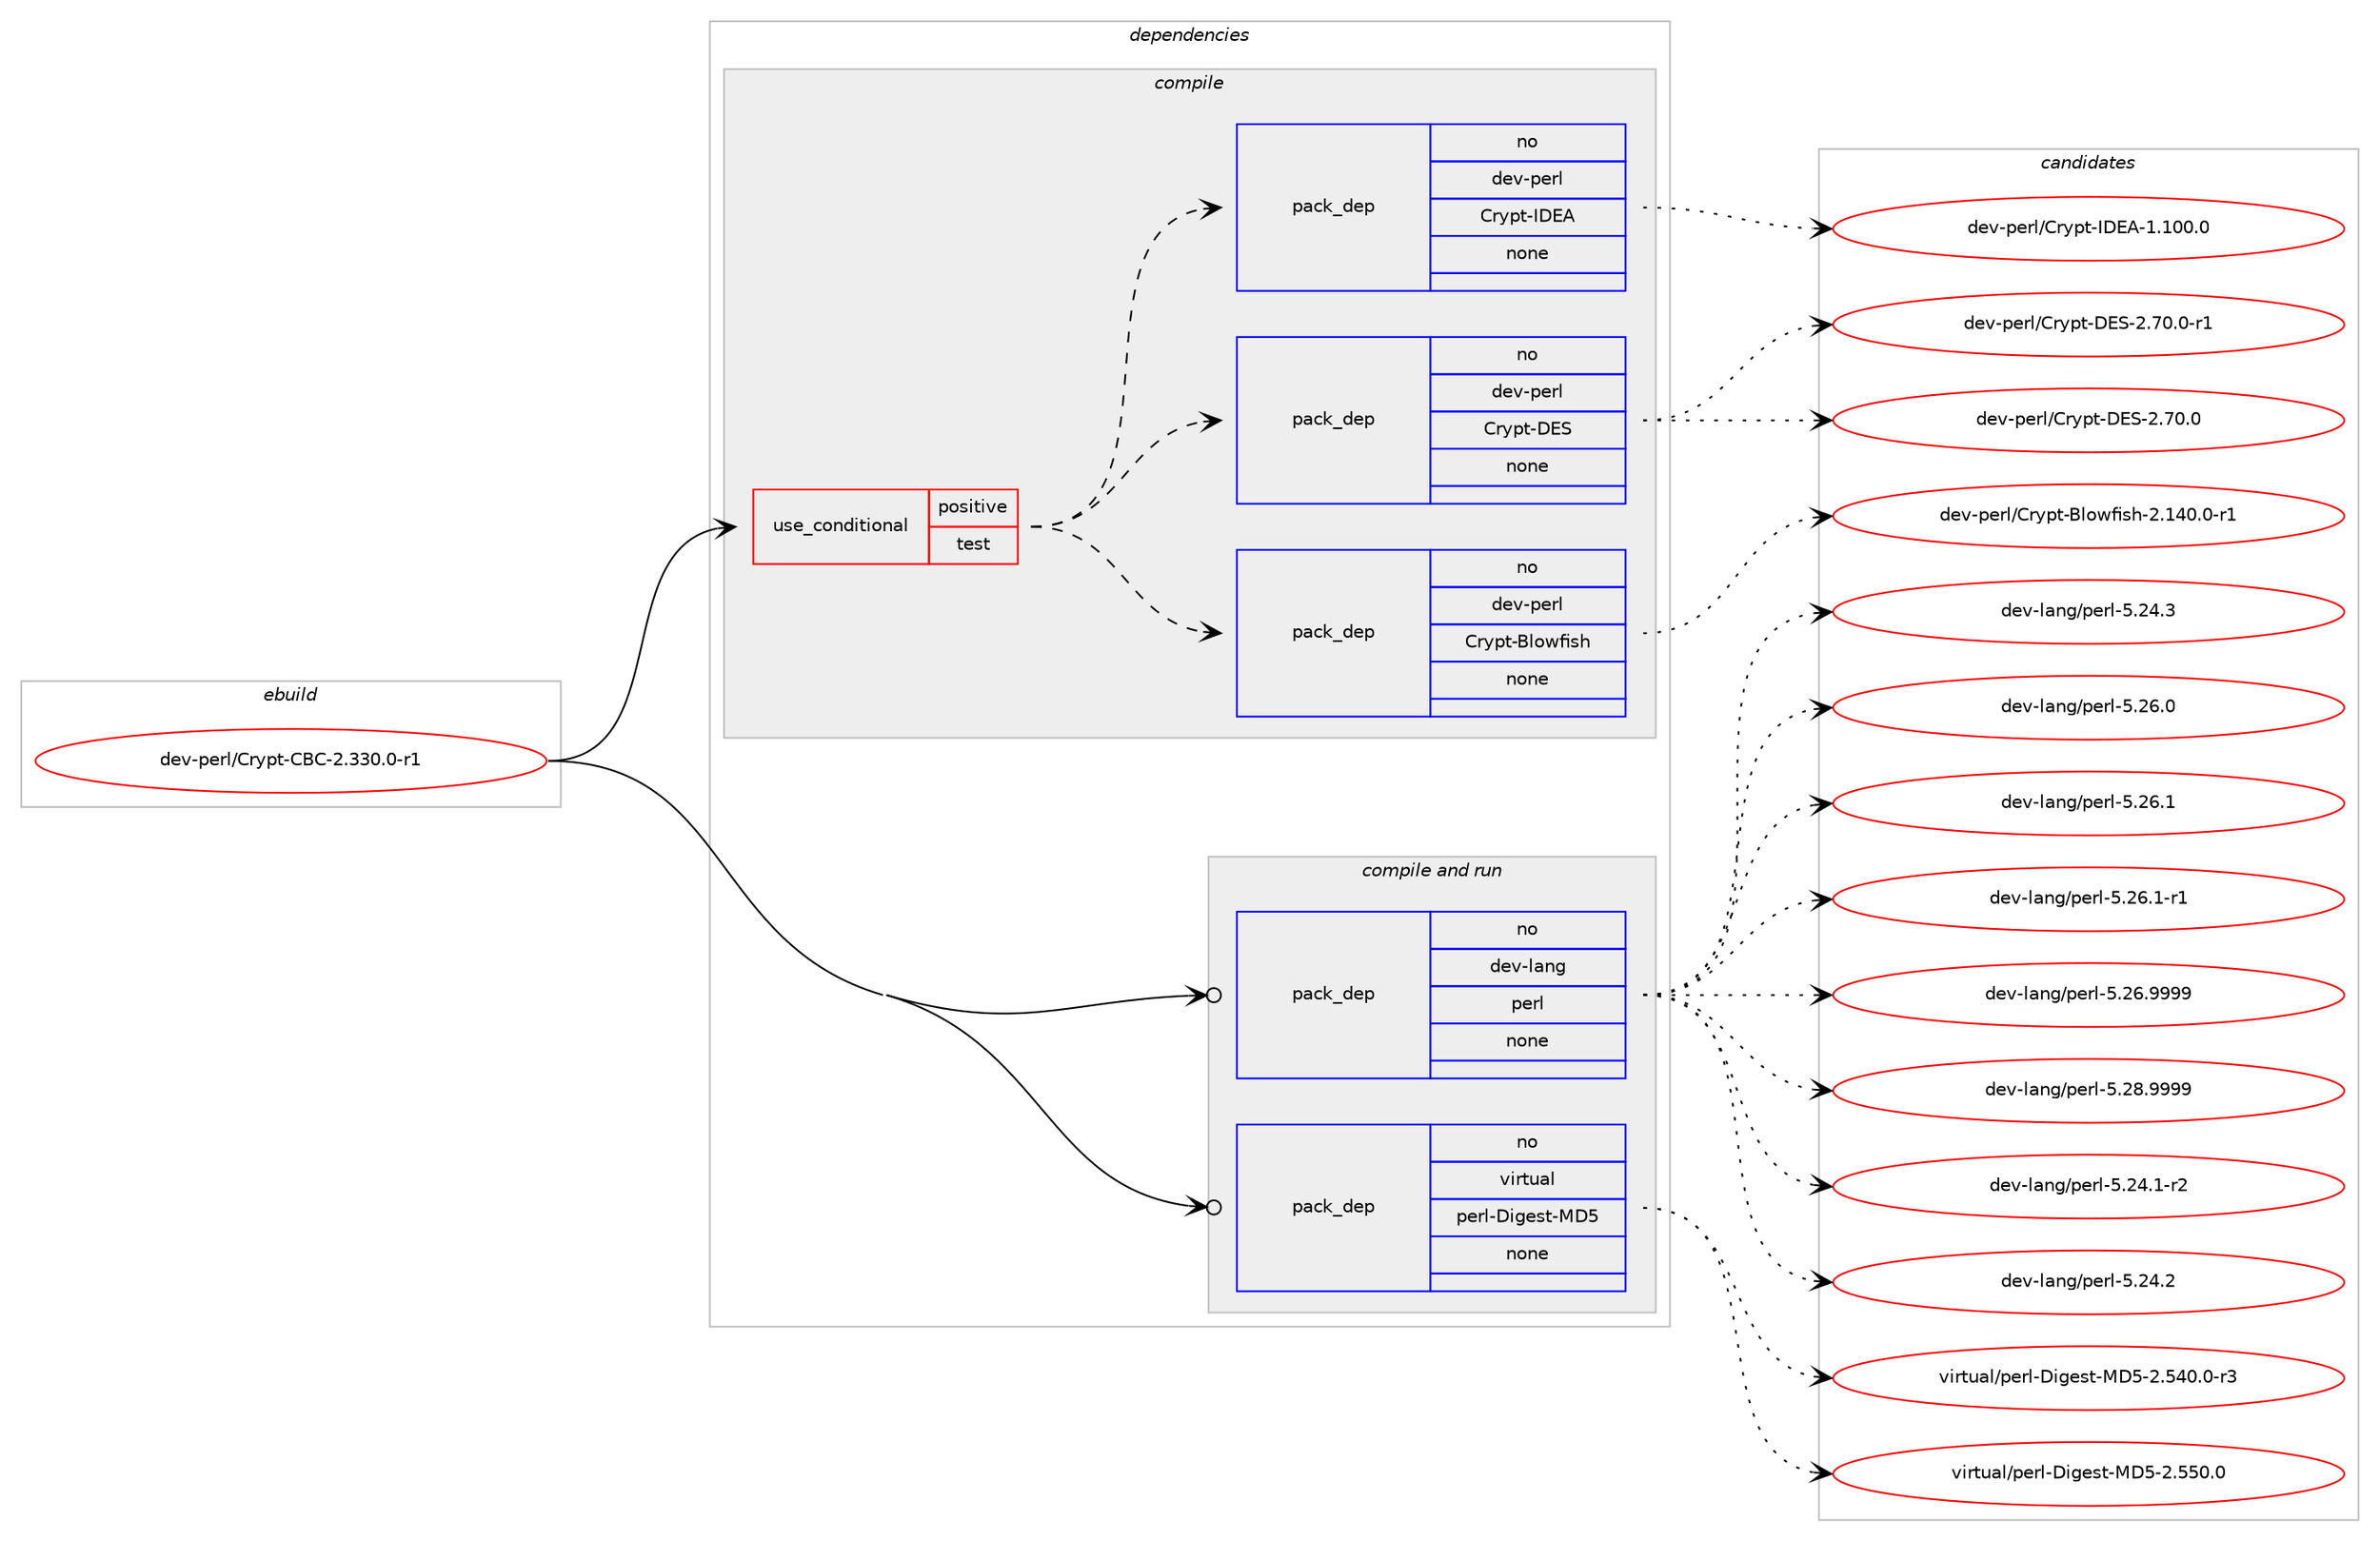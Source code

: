 digraph prolog {

# *************
# Graph options
# *************

newrank=true;
concentrate=true;
compound=true;
graph [rankdir=LR,fontname=Helvetica,fontsize=10,ranksep=1.5];#, ranksep=2.5, nodesep=0.2];
edge  [arrowhead=vee];
node  [fontname=Helvetica,fontsize=10];

# **********
# The ebuild
# **********

subgraph cluster_leftcol {
color=gray;
rank=same;
label=<<i>ebuild</i>>;
id [label="dev-perl/Crypt-CBC-2.330.0-r1", color=red, width=4, href="../dev-perl/Crypt-CBC-2.330.0-r1.svg"];
}

# ****************
# The dependencies
# ****************

subgraph cluster_midcol {
color=gray;
label=<<i>dependencies</i>>;
subgraph cluster_compile {
fillcolor="#eeeeee";
style=filled;
label=<<i>compile</i>>;
subgraph cond26872 {
dependency126755 [label=<<TABLE BORDER="0" CELLBORDER="1" CELLSPACING="0" CELLPADDING="4"><TR><TD ROWSPAN="3" CELLPADDING="10">use_conditional</TD></TR><TR><TD>positive</TD></TR><TR><TD>test</TD></TR></TABLE>>, shape=none, color=red];
subgraph pack96218 {
dependency126756 [label=<<TABLE BORDER="0" CELLBORDER="1" CELLSPACING="0" CELLPADDING="4" WIDTH="220"><TR><TD ROWSPAN="6" CELLPADDING="30">pack_dep</TD></TR><TR><TD WIDTH="110">no</TD></TR><TR><TD>dev-perl</TD></TR><TR><TD>Crypt-Blowfish</TD></TR><TR><TD>none</TD></TR><TR><TD></TD></TR></TABLE>>, shape=none, color=blue];
}
dependency126755:e -> dependency126756:w [weight=20,style="dashed",arrowhead="vee"];
subgraph pack96219 {
dependency126757 [label=<<TABLE BORDER="0" CELLBORDER="1" CELLSPACING="0" CELLPADDING="4" WIDTH="220"><TR><TD ROWSPAN="6" CELLPADDING="30">pack_dep</TD></TR><TR><TD WIDTH="110">no</TD></TR><TR><TD>dev-perl</TD></TR><TR><TD>Crypt-DES</TD></TR><TR><TD>none</TD></TR><TR><TD></TD></TR></TABLE>>, shape=none, color=blue];
}
dependency126755:e -> dependency126757:w [weight=20,style="dashed",arrowhead="vee"];
subgraph pack96220 {
dependency126758 [label=<<TABLE BORDER="0" CELLBORDER="1" CELLSPACING="0" CELLPADDING="4" WIDTH="220"><TR><TD ROWSPAN="6" CELLPADDING="30">pack_dep</TD></TR><TR><TD WIDTH="110">no</TD></TR><TR><TD>dev-perl</TD></TR><TR><TD>Crypt-IDEA</TD></TR><TR><TD>none</TD></TR><TR><TD></TD></TR></TABLE>>, shape=none, color=blue];
}
dependency126755:e -> dependency126758:w [weight=20,style="dashed",arrowhead="vee"];
}
id:e -> dependency126755:w [weight=20,style="solid",arrowhead="vee"];
}
subgraph cluster_compileandrun {
fillcolor="#eeeeee";
style=filled;
label=<<i>compile and run</i>>;
subgraph pack96221 {
dependency126759 [label=<<TABLE BORDER="0" CELLBORDER="1" CELLSPACING="0" CELLPADDING="4" WIDTH="220"><TR><TD ROWSPAN="6" CELLPADDING="30">pack_dep</TD></TR><TR><TD WIDTH="110">no</TD></TR><TR><TD>dev-lang</TD></TR><TR><TD>perl</TD></TR><TR><TD>none</TD></TR><TR><TD></TD></TR></TABLE>>, shape=none, color=blue];
}
id:e -> dependency126759:w [weight=20,style="solid",arrowhead="odotvee"];
subgraph pack96222 {
dependency126760 [label=<<TABLE BORDER="0" CELLBORDER="1" CELLSPACING="0" CELLPADDING="4" WIDTH="220"><TR><TD ROWSPAN="6" CELLPADDING="30">pack_dep</TD></TR><TR><TD WIDTH="110">no</TD></TR><TR><TD>virtual</TD></TR><TR><TD>perl-Digest-MD5</TD></TR><TR><TD>none</TD></TR><TR><TD></TD></TR></TABLE>>, shape=none, color=blue];
}
id:e -> dependency126760:w [weight=20,style="solid",arrowhead="odotvee"];
}
subgraph cluster_run {
fillcolor="#eeeeee";
style=filled;
label=<<i>run</i>>;
}
}

# **************
# The candidates
# **************

subgraph cluster_choices {
rank=same;
color=gray;
label=<<i>candidates</i>>;

subgraph choice96218 {
color=black;
nodesep=1;
choice100101118451121011141084767114121112116456610811111910210511510445504649524846484511449 [label="dev-perl/Crypt-Blowfish-2.140.0-r1", color=red, width=4,href="../dev-perl/Crypt-Blowfish-2.140.0-r1.svg"];
dependency126756:e -> choice100101118451121011141084767114121112116456610811111910210511510445504649524846484511449:w [style=dotted,weight="100"];
}
subgraph choice96219 {
color=black;
nodesep=1;
choice1001011184511210111410847671141211121164568698345504655484648 [label="dev-perl/Crypt-DES-2.70.0", color=red, width=4,href="../dev-perl/Crypt-DES-2.70.0.svg"];
choice10010111845112101114108476711412111211645686983455046554846484511449 [label="dev-perl/Crypt-DES-2.70.0-r1", color=red, width=4,href="../dev-perl/Crypt-DES-2.70.0-r1.svg"];
dependency126757:e -> choice1001011184511210111410847671141211121164568698345504655484648:w [style=dotted,weight="100"];
dependency126757:e -> choice10010111845112101114108476711412111211645686983455046554846484511449:w [style=dotted,weight="100"];
}
subgraph choice96220 {
color=black;
nodesep=1;
choice10010111845112101114108476711412111211645736869654549464948484648 [label="dev-perl/Crypt-IDEA-1.100.0", color=red, width=4,href="../dev-perl/Crypt-IDEA-1.100.0.svg"];
dependency126758:e -> choice10010111845112101114108476711412111211645736869654549464948484648:w [style=dotted,weight="100"];
}
subgraph choice96221 {
color=black;
nodesep=1;
choice100101118451089711010347112101114108455346505246494511450 [label="dev-lang/perl-5.24.1-r2", color=red, width=4,href="../dev-lang/perl-5.24.1-r2.svg"];
choice10010111845108971101034711210111410845534650524650 [label="dev-lang/perl-5.24.2", color=red, width=4,href="../dev-lang/perl-5.24.2.svg"];
choice10010111845108971101034711210111410845534650524651 [label="dev-lang/perl-5.24.3", color=red, width=4,href="../dev-lang/perl-5.24.3.svg"];
choice10010111845108971101034711210111410845534650544648 [label="dev-lang/perl-5.26.0", color=red, width=4,href="../dev-lang/perl-5.26.0.svg"];
choice10010111845108971101034711210111410845534650544649 [label="dev-lang/perl-5.26.1", color=red, width=4,href="../dev-lang/perl-5.26.1.svg"];
choice100101118451089711010347112101114108455346505446494511449 [label="dev-lang/perl-5.26.1-r1", color=red, width=4,href="../dev-lang/perl-5.26.1-r1.svg"];
choice10010111845108971101034711210111410845534650544657575757 [label="dev-lang/perl-5.26.9999", color=red, width=4,href="../dev-lang/perl-5.26.9999.svg"];
choice10010111845108971101034711210111410845534650564657575757 [label="dev-lang/perl-5.28.9999", color=red, width=4,href="../dev-lang/perl-5.28.9999.svg"];
dependency126759:e -> choice100101118451089711010347112101114108455346505246494511450:w [style=dotted,weight="100"];
dependency126759:e -> choice10010111845108971101034711210111410845534650524650:w [style=dotted,weight="100"];
dependency126759:e -> choice10010111845108971101034711210111410845534650524651:w [style=dotted,weight="100"];
dependency126759:e -> choice10010111845108971101034711210111410845534650544648:w [style=dotted,weight="100"];
dependency126759:e -> choice10010111845108971101034711210111410845534650544649:w [style=dotted,weight="100"];
dependency126759:e -> choice100101118451089711010347112101114108455346505446494511449:w [style=dotted,weight="100"];
dependency126759:e -> choice10010111845108971101034711210111410845534650544657575757:w [style=dotted,weight="100"];
dependency126759:e -> choice10010111845108971101034711210111410845534650564657575757:w [style=dotted,weight="100"];
}
subgraph choice96222 {
color=black;
nodesep=1;
choice118105114116117971084711210111410845681051031011151164577685345504653524846484511451 [label="virtual/perl-Digest-MD5-2.540.0-r3", color=red, width=4,href="../virtual/perl-Digest-MD5-2.540.0-r3.svg"];
choice11810511411611797108471121011141084568105103101115116457768534550465353484648 [label="virtual/perl-Digest-MD5-2.550.0", color=red, width=4,href="../virtual/perl-Digest-MD5-2.550.0.svg"];
dependency126760:e -> choice118105114116117971084711210111410845681051031011151164577685345504653524846484511451:w [style=dotted,weight="100"];
dependency126760:e -> choice11810511411611797108471121011141084568105103101115116457768534550465353484648:w [style=dotted,weight="100"];
}
}

}

